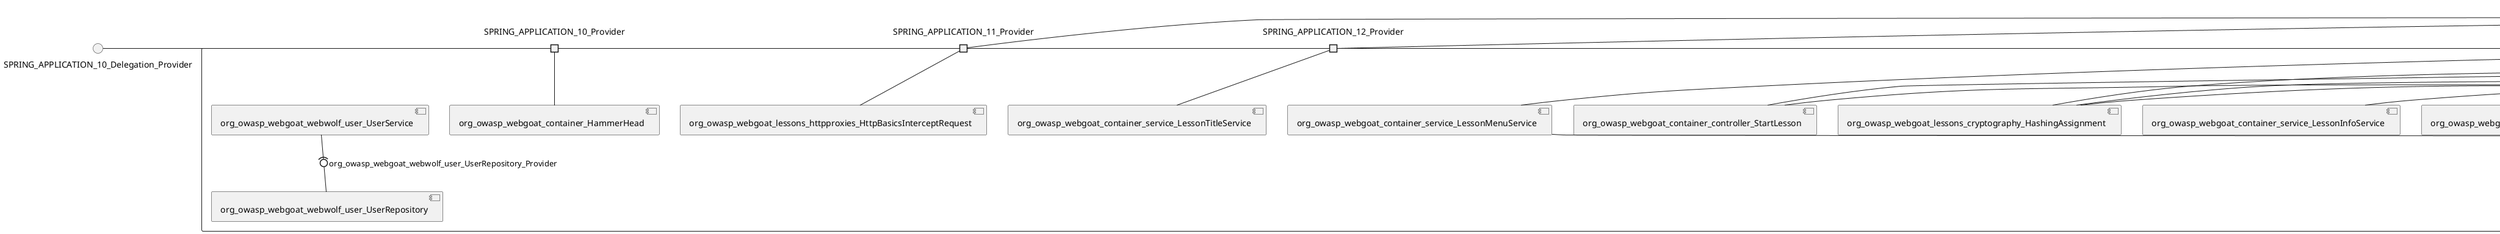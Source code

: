 @startuml
skinparam fixCircleLabelOverlapping true
skinparam componentStyle uml2
() SPRING_APPLICATION_10_Delegation_Provider
() SPRING_APPLICATION_11_Delegation_Provider
() SPRING_APPLICATION_12_Delegation_Provider
() SPRING_APPLICATION_13_Delegation_Provider
() SPRING_APPLICATION_14_Delegation_Provider
() SPRING_APPLICATION_15_Delegation_Provider
() SPRING_APPLICATION_16_Delegation_Provider
() SPRING_APPLICATION_2_Delegation_Provider
() SPRING_APPLICATION_3_Delegation_Provider
() SPRING_APPLICATION_4_Delegation_Provider
() SPRING_APPLICATION_5_Delegation_Provider
() SPRING_APPLICATION_6_Delegation_Provider
() SPRING_APPLICATION_7_Delegation_Provider
() SPRING_APPLICATION_8_Delegation_Provider
() SPRING_APPLICATION_9_Delegation_Provider
() SPRING_APPLICATION_BypassRestrictions_FieldRestrictions_POST_Delegation_Provider
() SPRING_APPLICATION_BypassRestrictions_frontendValidation_POST_Delegation_Provider
() SPRING_APPLICATION_ChromeDevTools_dummy_POST_Delegation_Provider
() SPRING_APPLICATION_ChromeDevTools_network_POST_Delegation_Provider
() SPRING_APPLICATION_CrossSiteScriptingStored_stored_xss_POST_Delegation_Provider
() SPRING_APPLICATION_CrossSiteScriptingStored_stored_xss_follow_up_POST_Delegation_Provider
() SPRING_APPLICATION_CrossSiteScripting_attack1_POST_Delegation_Provider
() SPRING_APPLICATION_CrossSiteScripting_attack3_POST_Delegation_Provider
() SPRING_APPLICATION_CrossSiteScripting_attack4_POST_Delegation_Provider
() SPRING_APPLICATION_CrossSiteScripting_attack5a_GET_Delegation_Provider
() SPRING_APPLICATION_CrossSiteScripting_attack6a_POST_Delegation_Provider
() SPRING_APPLICATION_CrossSiteScripting_dom_follow_up_POST_Delegation_Provider
() SPRING_APPLICATION_CrossSiteScripting_phone_home_xss_POST_Delegation_Provider
() SPRING_APPLICATION_CrossSiteScripting_quiz_GET_POST_Delegation_Provider
() SPRING_APPLICATION_Delegation_Provider
() SPRING_APPLICATION_GET_10_Delegation_Provider
() SPRING_APPLICATION_GET_11_Delegation_Provider
() SPRING_APPLICATION_GET_2_Delegation_Provider
() SPRING_APPLICATION_GET_3_Delegation_Provider
() SPRING_APPLICATION_GET_4_Delegation_Provider
() SPRING_APPLICATION_GET_5_Delegation_Provider
() SPRING_APPLICATION_GET_6_Delegation_Provider
() SPRING_APPLICATION_GET_7_Delegation_Provider
() SPRING_APPLICATION_GET_8_Delegation_Provider
() SPRING_APPLICATION_GET_9_Delegation_Provider
() SPRING_APPLICATION_GET_Delegation_Provider
() SPRING_APPLICATION_HtmlTampering_task_POST_Delegation_Provider
() SPRING_APPLICATION_HttpBasics_attack1_POST_Delegation_Provider
() SPRING_APPLICATION_HttpBasics_attack2_POST_Delegation_Provider
() SPRING_APPLICATION_IDOR_diff_attributes_POST_Delegation_Provider
() SPRING_APPLICATION_IDOR_login_POST_Delegation_Provider
() SPRING_APPLICATION_IDOR_profile_alt_path_POST_Delegation_Provider
() SPRING_APPLICATION_InsecureDeserialization_task_POST_Delegation_Provider
() SPRING_APPLICATION_InsecureLogin_Delegation_Provider
() SPRING_APPLICATION_JWT_decode_POST_Delegation_Provider
() SPRING_APPLICATION_JWT_jku_Delegation_Provider
() SPRING_APPLICATION_JWT_kid_Delegation_Provider
() SPRING_APPLICATION_JWT_quiz_GET_POST_Delegation_Provider
() SPRING_APPLICATION_JWT_refresh_Delegation_Provider
() SPRING_APPLICATION_JWT_secret_POST_Delegation_Provider
() SPRING_APPLICATION_JWT_votings_Delegation_Provider
() SPRING_APPLICATION_LogSpoofing_log_bleeding_POST_Delegation_Provider
() SPRING_APPLICATION_LogSpoofing_log_spoofing_POST_Delegation_Provider
() SPRING_APPLICATION_POST_10_Delegation_Provider
() SPRING_APPLICATION_POST_11_Delegation_Provider
() SPRING_APPLICATION_POST_12_Delegation_Provider
() SPRING_APPLICATION_POST_13_Delegation_Provider
() SPRING_APPLICATION_POST_14_Delegation_Provider
() SPRING_APPLICATION_POST_15_Delegation_Provider
() SPRING_APPLICATION_POST_16_Delegation_Provider
() SPRING_APPLICATION_POST_17_Delegation_Provider
() SPRING_APPLICATION_POST_18_Delegation_Provider
() SPRING_APPLICATION_POST_2_Delegation_Provider
() SPRING_APPLICATION_POST_3_Delegation_Provider
() SPRING_APPLICATION_POST_4_Delegation_Provider
() SPRING_APPLICATION_POST_5_Delegation_Provider
() SPRING_APPLICATION_POST_6_Delegation_Provider
() SPRING_APPLICATION_POST_7_Delegation_Provider
() SPRING_APPLICATION_POST_8_Delegation_Provider
() SPRING_APPLICATION_POST_9_Delegation_Provider
() SPRING_APPLICATION_POST_Delegation_Provider
() SPRING_APPLICATION_PUT_Delegation_Provider
() SPRING_APPLICATION_PasswordReset_ForgotPassword_create_password_reset_link_POST_Delegation_Provider
() SPRING_APPLICATION_PasswordReset_SecurityQuestions_POST_Delegation_Provider
() SPRING_APPLICATION_PasswordReset_reset_Delegation_Provider
() SPRING_APPLICATION_PasswordReset_simple_mail_reset_POST_Delegation_Provider
() SPRING_APPLICATION_PathTraversal_profile_picture_GET_Delegation_Provider
() SPRING_APPLICATION_PathTraversal_profile_picture_fix_GET_Delegation_Provider
() SPRING_APPLICATION_PathTraversal_profile_upload_POST_Delegation_Provider
() SPRING_APPLICATION_PathTraversal_profile_upload_fix_POST_Delegation_Provider
() SPRING_APPLICATION_PathTraversal_profile_upload_remove_user_input_POST_Delegation_Provider
() SPRING_APPLICATION_PathTraversal_random_POST_Delegation_Provider
() SPRING_APPLICATION_PathTraversal_random_picture_GET_Delegation_Provider
() SPRING_APPLICATION_PathTraversal_zip_slip_Delegation_Provider
() SPRING_APPLICATION_SSRF_task1_POST_Delegation_Provider
() SPRING_APPLICATION_SSRF_task2_POST_Delegation_Provider
() SPRING_APPLICATION_SecurePasswords_assignment_POST_Delegation_Provider
() SPRING_APPLICATION_SqlInjectionAdvanced_attack6a_POST_Delegation_Provider
() SPRING_APPLICATION_SqlInjectionAdvanced_attack6b_POST_Delegation_Provider
() SPRING_APPLICATION_SqlInjectionAdvanced_challenge_Login_POST_Delegation_Provider
() SPRING_APPLICATION_SqlInjectionAdvanced_challenge_PUT_Delegation_Provider
() SPRING_APPLICATION_SqlInjectionAdvanced_quiz_GET_POST_Delegation_Provider
() SPRING_APPLICATION_SqlInjectionMitigations_attack10a_POST_Delegation_Provider
() SPRING_APPLICATION_SqlInjectionMitigations_attack10b_POST_Delegation_Provider
() SPRING_APPLICATION_SqlInjectionMitigations_attack12a_POST_Delegation_Provider
() SPRING_APPLICATION_SqlInjectionMitigations_servers_GET_Delegation_Provider
() SPRING_APPLICATION_SqlInjection_assignment5a_POST_Delegation_Provider
() SPRING_APPLICATION_SqlInjection_assignment5b_POST_Delegation_Provider
() SPRING_APPLICATION_SqlInjection_attack10_POST_Delegation_Provider
() SPRING_APPLICATION_SqlInjection_attack2_POST_Delegation_Provider
() SPRING_APPLICATION_SqlInjection_attack3_POST_Delegation_Provider
() SPRING_APPLICATION_SqlInjection_attack4_POST_Delegation_Provider
() SPRING_APPLICATION_SqlInjection_attack5_POST_Delegation_Provider
() SPRING_APPLICATION_SqlInjection_attack8_POST_Delegation_Provider
() SPRING_APPLICATION_SqlInjection_attack9_POST_Delegation_Provider
() SPRING_APPLICATION_SqlOnlyInputValidationOnKeywords_attack_POST_Delegation_Provider
() SPRING_APPLICATION_SqlOnlyInputValidation_attack_POST_Delegation_Provider
() SPRING_APPLICATION_VulnerableComponents_attack1_POST_Delegation_Provider
() SPRING_APPLICATION_WebWolf_GET_Delegation_Provider
() SPRING_APPLICATION_WebWolf_landing_Delegation_Provider
() SPRING_APPLICATION_WebWolf_mail_Delegation_Provider
() SPRING_APPLICATION_challenge_1_POST_Delegation_Provider
() SPRING_APPLICATION_challenge_5_POST_Delegation_Provider
() SPRING_APPLICATION_challenge_7_Delegation_Provider
() SPRING_APPLICATION_challenge_8_Delegation_Provider
() SPRING_APPLICATION_challenge_logo_Delegation_Provider
() SPRING_APPLICATION_cia_quiz_GET_POST_Delegation_Provider
() SPRING_APPLICATION_clientSideFiltering_attack1_POST_Delegation_Provider
() SPRING_APPLICATION_clientSideFiltering_challenge_store_coupons_GET_Delegation_Provider
() SPRING_APPLICATION_clientSideFiltering_getItForFree_POST_Delegation_Provider
() SPRING_APPLICATION_clientSideFiltering_salaries_GET_Delegation_Provider
() SPRING_APPLICATION_crypto_encoding_basic_auth_POST_Delegation_Provider
() SPRING_APPLICATION_crypto_encoding_xor_POST_Delegation_Provider
() SPRING_APPLICATION_crypto_hashing_POST_Delegation_Provider
() SPRING_APPLICATION_crypto_secure_defaults_POST_Delegation_Provider
() SPRING_APPLICATION_crypto_signing_verify_POST_Delegation_Provider
() SPRING_APPLICATION_csrf_feedback_message_POST_Delegation_Provider
() SPRING_APPLICATION_csrf_review_POST_Delegation_Provider
() SPRING_APPLICATION_files_GET_Delegation_Provider
() SPRING_APPLICATION_fileupload_POST_Delegation_Provider
() SPRING_APPLICATION_jwt_Delegation_Provider
() SPRING_APPLICATION_landing_Delegation_Provider
() SPRING_APPLICATION_lesson_template_Delegation_Provider
() SPRING_APPLICATION_login_oauth_mvc_GET_Delegation_Provider
() SPRING_APPLICATION_mail_DELETE_GET_POST_Delegation_Provider
() SPRING_APPLICATION_register_mvc_POST_Delegation_Provider
() SPRING_APPLICATION_registration_GET_Delegation_Provider
() SPRING_APPLICATION_requests_GET_Delegation_Provider
() SPRING_APPLICATION_scoreboard_data_GET_Delegation_Provider
() SPRING_APPLICATION_server_directory_GET_Delegation_Provider
() SPRING_APPLICATION_service_debug_labels_mvc_Delegation_Provider
() SPRING_APPLICATION_service_lessonoverview_mvc_Delegation_Provider
() SPRING_APPLICATION_xxe_comments_GET_Delegation_Provider
rectangle System {
[org_owasp_webgoat_container_HammerHead] [[webgoat-webgoat.repository#_Mxo16PhyEe63e6nCQ1HdIA]]
[org_owasp_webgoat_container_WebWolfRedirect] [[webgoat-webgoat.repository#_Mxo16PhyEe63e6nCQ1HdIA]]
[org_owasp_webgoat_container_controller_StartLesson] [[webgoat-webgoat.repository#_Mxo16PhyEe63e6nCQ1HdIA]]
[org_owasp_webgoat_container_controller_Welcome] [[webgoat-webgoat.repository#_Mxo16PhyEe63e6nCQ1HdIA]]
[org_owasp_webgoat_container_i18n_PluginMessages_Provider] [[webgoat-webgoat.repository#_Mxo16PhyEe63e6nCQ1HdIA]]
[org_owasp_webgoat_container_service_EnvironmentService] [[webgoat-webgoat.repository#_Mxo16PhyEe63e6nCQ1HdIA]]
[org_owasp_webgoat_container_service_HintService] [[webgoat-webgoat.repository#_Mxo16PhyEe63e6nCQ1HdIA]]
[org_owasp_webgoat_container_service_LabelDebugService] [[webgoat-webgoat.repository#_Mxo16PhyEe63e6nCQ1HdIA]]
[org_owasp_webgoat_container_service_LabelService] [[webgoat-webgoat.repository#_Mxo16PhyEe63e6nCQ1HdIA]]
[org_owasp_webgoat_container_service_LessonInfoService] [[webgoat-webgoat.repository#_Mxo16PhyEe63e6nCQ1HdIA]]
[org_owasp_webgoat_container_service_LessonMenuService] [[webgoat-webgoat.repository#_Mxo16PhyEe63e6nCQ1HdIA]]
[org_owasp_webgoat_container_service_LessonProgressService] [[webgoat-webgoat.repository#_Mxo16PhyEe63e6nCQ1HdIA]]
[org_owasp_webgoat_container_service_LessonTitleService] [[webgoat-webgoat.repository#_Mxo16PhyEe63e6nCQ1HdIA]]
[org_owasp_webgoat_container_service_ReportCardService] [[webgoat-webgoat.repository#_Mxo16PhyEe63e6nCQ1HdIA]]
[org_owasp_webgoat_container_service_RestartLessonService] [[webgoat-webgoat.repository#_Mxo16PhyEe63e6nCQ1HdIA]]
[org_owasp_webgoat_container_service_SessionService] [[webgoat-webgoat.repository#_Mxo16PhyEe63e6nCQ1HdIA]]
[org_owasp_webgoat_container_session_UserSessionData_Provider] [[webgoat-webgoat.repository#_Mxo16PhyEe63e6nCQ1HdIA]]
[org_owasp_webgoat_container_session_WebSession_Provider] [[webgoat-webgoat.repository#_Mxo16PhyEe63e6nCQ1HdIA]]
[org_owasp_webgoat_container_users_RegistrationController] [[webgoat-webgoat.repository#_Mxo16PhyEe63e6nCQ1HdIA]]
[org_owasp_webgoat_container_users_Scoreboard] [[webgoat-webgoat.repository#_Mxo16PhyEe63e6nCQ1HdIA]]
[org_owasp_webgoat_container_users_UserRepository] [[webgoat-webgoat.repository#_Mxo16PhyEe63e6nCQ1HdIA]]
[org_owasp_webgoat_container_users_UserService] [[webgoat-webgoat.repository#_Mxo16PhyEe63e6nCQ1HdIA]]
[org_owasp_webgoat_container_users_UserTrackerRepository] [[webgoat-webgoat.repository#_Mxo16PhyEe63e6nCQ1HdIA]]
[org_owasp_webgoat_lessons_authbypass_VerifyAccount] [[webgoat-webgoat.repository#_Mxo16PhyEe63e6nCQ1HdIA]]
[org_owasp_webgoat_lessons_bypassrestrictions_BypassRestrictionsFieldRestrictions] [[webgoat-webgoat.repository#_Mxo16PhyEe63e6nCQ1HdIA]]
[org_owasp_webgoat_lessons_bypassrestrictions_BypassRestrictionsFrontendValidation] [[webgoat-webgoat.repository#_Mxo16PhyEe63e6nCQ1HdIA]]
[org_owasp_webgoat_lessons_challenges_FlagController] [[webgoat-webgoat.repository#_Mxo16PhyEe63e6nCQ1HdIA]]
[org_owasp_webgoat_lessons_challenges_challenge1_Assignment1] [[webgoat-webgoat.repository#_Mxo16PhyEe63e6nCQ1HdIA]]
[org_owasp_webgoat_lessons_challenges_challenge1_ImageServlet] [[webgoat-webgoat.repository#_Mxo16PhyEe63e6nCQ1HdIA]]
[org_owasp_webgoat_lessons_challenges_challenge5_Assignment5] [[webgoat-webgoat.repository#_Mxo16PhyEe63e6nCQ1HdIA]]
[org_owasp_webgoat_lessons_challenges_challenge7_Assignment7] [[webgoat-webgoat.repository#_Mxo16PhyEe63e6nCQ1HdIA]]
[org_owasp_webgoat_lessons_challenges_challenge8_Assignment8] [[webgoat-webgoat.repository#_Mxo16PhyEe63e6nCQ1HdIA]]
[org_owasp_webgoat_lessons_chromedevtools_NetworkDummy] [[webgoat-webgoat.repository#_Mxo16PhyEe63e6nCQ1HdIA]]
[org_owasp_webgoat_lessons_chromedevtools_NetworkLesson] [[webgoat-webgoat.repository#_Mxo16PhyEe63e6nCQ1HdIA]]
[org_owasp_webgoat_lessons_cia_CIAQuiz] [[webgoat-webgoat.repository#_Mxo16PhyEe63e6nCQ1HdIA]]
[org_owasp_webgoat_lessons_clientsidefiltering_ClientSideFilteringAssignment] [[webgoat-webgoat.repository#_Mxo16PhyEe63e6nCQ1HdIA]]
[org_owasp_webgoat_lessons_clientsidefiltering_ClientSideFilteringFreeAssignment] [[webgoat-webgoat.repository#_Mxo16PhyEe63e6nCQ1HdIA]]
[org_owasp_webgoat_lessons_clientsidefiltering_Salaries] [[webgoat-webgoat.repository#_Mxo16PhyEe63e6nCQ1HdIA]]
[org_owasp_webgoat_lessons_clientsidefiltering_ShopEndpoint] [[webgoat-webgoat.repository#_Mxo16PhyEe63e6nCQ1HdIA]]
[org_owasp_webgoat_lessons_cryptography_EncodingAssignment] [[webgoat-webgoat.repository#_Mxo16PhyEe63e6nCQ1HdIA]]
[org_owasp_webgoat_lessons_cryptography_HashingAssignment] [[webgoat-webgoat.repository#_Mxo16PhyEe63e6nCQ1HdIA]]
[org_owasp_webgoat_lessons_cryptography_SecureDefaultsAssignment] [[webgoat-webgoat.repository#_Mxo16PhyEe63e6nCQ1HdIA]]
[org_owasp_webgoat_lessons_cryptography_SigningAssignment] [[webgoat-webgoat.repository#_Mxo16PhyEe63e6nCQ1HdIA]]
[org_owasp_webgoat_lessons_cryptography_XOREncodingAssignment] [[webgoat-webgoat.repository#_Mxo16PhyEe63e6nCQ1HdIA]]
[org_owasp_webgoat_lessons_csrf_CSRFConfirmFlag1] [[webgoat-webgoat.repository#_Mxo16PhyEe63e6nCQ1HdIA]]
[org_owasp_webgoat_lessons_csrf_CSRFFeedback] [[webgoat-webgoat.repository#_Mxo16PhyEe63e6nCQ1HdIA]]
[org_owasp_webgoat_lessons_csrf_CSRFGetFlag] [[webgoat-webgoat.repository#_Mxo16PhyEe63e6nCQ1HdIA]]
[org_owasp_webgoat_lessons_csrf_CSRFLogin] [[webgoat-webgoat.repository#_Mxo16PhyEe63e6nCQ1HdIA]]
[org_owasp_webgoat_lessons_csrf_ForgedReviews] [[webgoat-webgoat.repository#_Mxo16PhyEe63e6nCQ1HdIA]]
[org_owasp_webgoat_lessons_csrf_ObjectMapper_Provider] [[webgoat-webgoat.repository#_Mxo16PhyEe63e6nCQ1HdIA]]
[org_owasp_webgoat_lessons_deserialization_InsecureDeserializationTask] [[webgoat-webgoat.repository#_Mxo16PhyEe63e6nCQ1HdIA]]
[org_owasp_webgoat_lessons_hijacksession_HijackSessionAssignment] [[webgoat-webgoat.repository#_Mxo16PhyEe63e6nCQ1HdIA]]
[org_owasp_webgoat_lessons_hijacksession_cas_HijackSessionAuthenticationProvider] [[webgoat-webgoat.repository#_Mxo16PhyEe63e6nCQ1HdIA]]
[org_owasp_webgoat_lessons_htmltampering_HtmlTamperingTask] [[webgoat-webgoat.repository#_Mxo16PhyEe63e6nCQ1HdIA]]
[org_owasp_webgoat_lessons_httpbasics_HttpBasicsLesson] [[webgoat-webgoat.repository#_Mxo16PhyEe63e6nCQ1HdIA]]
[org_owasp_webgoat_lessons_httpbasics_HttpBasicsQuiz] [[webgoat-webgoat.repository#_Mxo16PhyEe63e6nCQ1HdIA]]
[org_owasp_webgoat_lessons_httpproxies_HttpBasicsInterceptRequest] [[webgoat-webgoat.repository#_Mxo16PhyEe63e6nCQ1HdIA]]
[org_owasp_webgoat_lessons_idor_IDORDiffAttributes] [[webgoat-webgoat.repository#_Mxo16PhyEe63e6nCQ1HdIA]]
[org_owasp_webgoat_lessons_idor_IDOREditOtherProfile] [[webgoat-webgoat.repository#_Mxo16PhyEe63e6nCQ1HdIA]]
[org_owasp_webgoat_lessons_idor_IDORLogin] [[webgoat-webgoat.repository#_Mxo16PhyEe63e6nCQ1HdIA]]
[org_owasp_webgoat_lessons_idor_IDORViewOtherProfile] [[webgoat-webgoat.repository#_Mxo16PhyEe63e6nCQ1HdIA]]
[org_owasp_webgoat_lessons_idor_IDORViewOwnProfile] [[webgoat-webgoat.repository#_Mxo16PhyEe63e6nCQ1HdIA]]
[org_owasp_webgoat_lessons_idor_IDORViewOwnProfileAltUrl] [[webgoat-webgoat.repository#_Mxo16PhyEe63e6nCQ1HdIA]]
[org_owasp_webgoat_lessons_insecurelogin_InsecureLoginTask] [[webgoat-webgoat.repository#_Mxo16PhyEe63e6nCQ1HdIA]]
[org_owasp_webgoat_lessons_jwt_JWTDecodeEndpoint] [[webgoat-webgoat.repository#_Mxo16PhyEe63e6nCQ1HdIA]]
[org_owasp_webgoat_lessons_jwt_JWTQuiz] [[webgoat-webgoat.repository#_Mxo16PhyEe63e6nCQ1HdIA]]
[org_owasp_webgoat_lessons_jwt_JWTRefreshEndpoint] [[webgoat-webgoat.repository#_Mxo16PhyEe63e6nCQ1HdIA]]
[org_owasp_webgoat_lessons_jwt_JWTSecretKeyEndpoint] [[webgoat-webgoat.repository#_Mxo16PhyEe63e6nCQ1HdIA]]
[org_owasp_webgoat_lessons_jwt_JWTVotesEndpoint] [[webgoat-webgoat.repository#_Mxo16PhyEe63e6nCQ1HdIA]]
[org_owasp_webgoat_lessons_jwt_claimmisuse_JWTHeaderJKUEndpoint] [[webgoat-webgoat.repository#_Mxo16PhyEe63e6nCQ1HdIA]]
[org_owasp_webgoat_lessons_jwt_claimmisuse_JWTHeaderKIDEndpoint] [[webgoat-webgoat.repository#_Mxo16PhyEe63e6nCQ1HdIA]]
[org_owasp_webgoat_lessons_lessontemplate_SampleAttack] [[webgoat-webgoat.repository#_Mxo16PhyEe63e6nCQ1HdIA]]
[org_owasp_webgoat_lessons_logging_LogBleedingTask] [[webgoat-webgoat.repository#_Mxo16PhyEe63e6nCQ1HdIA]]
[org_owasp_webgoat_lessons_logging_LogSpoofingTask] [[webgoat-webgoat.repository#_Mxo16PhyEe63e6nCQ1HdIA]]
[org_owasp_webgoat_lessons_missingac_MissingFunctionACHiddenMenus] [[webgoat-webgoat.repository#_Mxo16PhyEe63e6nCQ1HdIA]]
[org_owasp_webgoat_lessons_missingac_MissingFunctionACUsers] [[webgoat-webgoat.repository#_Mxo16PhyEe63e6nCQ1HdIA]]
[org_owasp_webgoat_lessons_missingac_MissingFunctionACYourHash] [[webgoat-webgoat.repository#_Mxo16PhyEe63e6nCQ1HdIA]]
[org_owasp_webgoat_lessons_missingac_MissingFunctionACYourHashAdmin] [[webgoat-webgoat.repository#_Mxo16PhyEe63e6nCQ1HdIA]]
[org_owasp_webgoat_lessons_passwordreset_QuestionsAssignment] [[webgoat-webgoat.repository#_Mxo16PhyEe63e6nCQ1HdIA]]
[org_owasp_webgoat_lessons_passwordreset_ResetLinkAssignment] [[webgoat-webgoat.repository#_Mxo16PhyEe63e6nCQ1HdIA]]
[org_owasp_webgoat_lessons_passwordreset_ResetLinkAssignmentForgotPassword] [[webgoat-webgoat.repository#_Mxo16PhyEe63e6nCQ1HdIA]]
[org_owasp_webgoat_lessons_passwordreset_SecurityQuestionAssignment] [[webgoat-webgoat.repository#_Mxo16PhyEe63e6nCQ1HdIA]]
[org_owasp_webgoat_lessons_passwordreset_SimpleMailAssignment] [[webgoat-webgoat.repository#_Mxo16PhyEe63e6nCQ1HdIA]]
[org_owasp_webgoat_lessons_passwordreset_TriedQuestions] [[webgoat-webgoat.repository#_Mxo16PhyEe63e6nCQ1HdIA]]
[org_owasp_webgoat_lessons_pathtraversal_ProfileUpload] [[webgoat-webgoat.repository#_Mxo16PhyEe63e6nCQ1HdIA]]
[org_owasp_webgoat_lessons_pathtraversal_ProfileUploadFix] [[webgoat-webgoat.repository#_Mxo16PhyEe63e6nCQ1HdIA]]
[org_owasp_webgoat_lessons_pathtraversal_ProfileUploadRemoveUserInput] [[webgoat-webgoat.repository#_Mxo16PhyEe63e6nCQ1HdIA]]
[org_owasp_webgoat_lessons_pathtraversal_ProfileUploadRetrieval] [[webgoat-webgoat.repository#_Mxo16PhyEe63e6nCQ1HdIA]]
[org_owasp_webgoat_lessons_pathtraversal_ProfileZipSlip] [[webgoat-webgoat.repository#_Mxo16PhyEe63e6nCQ1HdIA]]
[org_owasp_webgoat_lessons_securepasswords_SecurePasswordsAssignment] [[webgoat-webgoat.repository#_Mxo16PhyEe63e6nCQ1HdIA]]
[org_owasp_webgoat_lessons_spoofcookie_SpoofCookieAssignment] [[webgoat-webgoat.repository#_Mxo16PhyEe63e6nCQ1HdIA]]
[org_owasp_webgoat_lessons_sqlinjection_advanced_SqlInjectionChallenge] [[webgoat-webgoat.repository#_Mxo16PhyEe63e6nCQ1HdIA]]
[org_owasp_webgoat_lessons_sqlinjection_advanced_SqlInjectionChallengeLogin] [[webgoat-webgoat.repository#_Mxo16PhyEe63e6nCQ1HdIA]]
[org_owasp_webgoat_lessons_sqlinjection_advanced_SqlInjectionLesson6a] [[webgoat-webgoat.repository#_Mxo16PhyEe63e6nCQ1HdIA]]
[org_owasp_webgoat_lessons_sqlinjection_advanced_SqlInjectionLesson6b] [[webgoat-webgoat.repository#_Mxo16PhyEe63e6nCQ1HdIA]]
[org_owasp_webgoat_lessons_sqlinjection_advanced_SqlInjectionQuiz] [[webgoat-webgoat.repository#_Mxo16PhyEe63e6nCQ1HdIA]]
[org_owasp_webgoat_lessons_sqlinjection_introduction_SqlInjectionLesson10] [[webgoat-webgoat.repository#_Mxo16PhyEe63e6nCQ1HdIA]]
[org_owasp_webgoat_lessons_sqlinjection_introduction_SqlInjectionLesson2] [[webgoat-webgoat.repository#_Mxo16PhyEe63e6nCQ1HdIA]]
[org_owasp_webgoat_lessons_sqlinjection_introduction_SqlInjectionLesson3] [[webgoat-webgoat.repository#_Mxo16PhyEe63e6nCQ1HdIA]]
[org_owasp_webgoat_lessons_sqlinjection_introduction_SqlInjectionLesson4] [[webgoat-webgoat.repository#_Mxo16PhyEe63e6nCQ1HdIA]]
[org_owasp_webgoat_lessons_sqlinjection_introduction_SqlInjectionLesson5] [[webgoat-webgoat.repository#_Mxo16PhyEe63e6nCQ1HdIA]]
[org_owasp_webgoat_lessons_sqlinjection_introduction_SqlInjectionLesson5a] [[webgoat-webgoat.repository#_Mxo16PhyEe63e6nCQ1HdIA]]
[org_owasp_webgoat_lessons_sqlinjection_introduction_SqlInjectionLesson5b] [[webgoat-webgoat.repository#_Mxo16PhyEe63e6nCQ1HdIA]]
[org_owasp_webgoat_lessons_sqlinjection_introduction_SqlInjectionLesson8] [[webgoat-webgoat.repository#_Mxo16PhyEe63e6nCQ1HdIA]]
[org_owasp_webgoat_lessons_sqlinjection_introduction_SqlInjectionLesson9] [[webgoat-webgoat.repository#_Mxo16PhyEe63e6nCQ1HdIA]]
[org_owasp_webgoat_lessons_sqlinjection_mitigation_Servers] [[webgoat-webgoat.repository#_Mxo16PhyEe63e6nCQ1HdIA]]
[org_owasp_webgoat_lessons_sqlinjection_mitigation_SqlInjectionLesson10a] [[webgoat-webgoat.repository#_Mxo16PhyEe63e6nCQ1HdIA]]
[org_owasp_webgoat_lessons_sqlinjection_mitigation_SqlInjectionLesson10b] [[webgoat-webgoat.repository#_Mxo16PhyEe63e6nCQ1HdIA]]
[org_owasp_webgoat_lessons_sqlinjection_mitigation_SqlInjectionLesson13] [[webgoat-webgoat.repository#_Mxo16PhyEe63e6nCQ1HdIA]]
[org_owasp_webgoat_lessons_sqlinjection_mitigation_SqlOnlyInputValidation] [[webgoat-webgoat.repository#_Mxo16PhyEe63e6nCQ1HdIA]]
[org_owasp_webgoat_lessons_sqlinjection_mitigation_SqlOnlyInputValidationOnKeywords] [[webgoat-webgoat.repository#_Mxo16PhyEe63e6nCQ1HdIA]]
[org_owasp_webgoat_lessons_ssrf_SSRFTask1] [[webgoat-webgoat.repository#_Mxo16PhyEe63e6nCQ1HdIA]]
[org_owasp_webgoat_lessons_ssrf_SSRFTask2] [[webgoat-webgoat.repository#_Mxo16PhyEe63e6nCQ1HdIA]]
[org_owasp_webgoat_lessons_vulnerablecomponents_VulnerableComponentsLesson] [[webgoat-webgoat.repository#_Mxo16PhyEe63e6nCQ1HdIA]]
[org_owasp_webgoat_lessons_webwolfintroduction_LandingAssignment] [[webgoat-webgoat.repository#_Mxo16PhyEe63e6nCQ1HdIA]]
[org_owasp_webgoat_lessons_webwolfintroduction_MailAssignment] [[webgoat-webgoat.repository#_Mxo16PhyEe63e6nCQ1HdIA]]
[org_owasp_webgoat_lessons_xss_CrossSiteScriptingLesson1] [[webgoat-webgoat.repository#_Mxo16PhyEe63e6nCQ1HdIA]]
[org_owasp_webgoat_lessons_xss_CrossSiteScriptingLesson3] [[webgoat-webgoat.repository#_Mxo16PhyEe63e6nCQ1HdIA]]
[org_owasp_webgoat_lessons_xss_CrossSiteScriptingLesson4] [[webgoat-webgoat.repository#_Mxo16PhyEe63e6nCQ1HdIA]]
[org_owasp_webgoat_lessons_xss_CrossSiteScriptingLesson5a] [[webgoat-webgoat.repository#_Mxo16PhyEe63e6nCQ1HdIA]]
[org_owasp_webgoat_lessons_xss_CrossSiteScriptingLesson6a] [[webgoat-webgoat.repository#_Mxo16PhyEe63e6nCQ1HdIA]]
[org_owasp_webgoat_lessons_xss_CrossSiteScriptingQuiz] [[webgoat-webgoat.repository#_Mxo16PhyEe63e6nCQ1HdIA]]
[org_owasp_webgoat_lessons_xss_DOMCrossSiteScripting] [[webgoat-webgoat.repository#_Mxo16PhyEe63e6nCQ1HdIA]]
[org_owasp_webgoat_lessons_xss_DOMCrossSiteScriptingVerifier] [[webgoat-webgoat.repository#_Mxo16PhyEe63e6nCQ1HdIA]]
[org_owasp_webgoat_lessons_xss_stored_StoredCrossSiteScriptingVerifier] [[webgoat-webgoat.repository#_Mxo16PhyEe63e6nCQ1HdIA]]
[org_owasp_webgoat_lessons_xss_stored_StoredXssComments] [[webgoat-webgoat.repository#_Mxo16PhyEe63e6nCQ1HdIA]]
[org_owasp_webgoat_lessons_xxe_BlindSendFileAssignment] [[webgoat-webgoat.repository#_Mxo16PhyEe63e6nCQ1HdIA]]
[org_owasp_webgoat_lessons_xxe_CommentsCache] [[webgoat-webgoat.repository#_Mxo16PhyEe63e6nCQ1HdIA]]
[org_owasp_webgoat_lessons_xxe_CommentsEndpoint] [[webgoat-webgoat.repository#_Mxo16PhyEe63e6nCQ1HdIA]]
[org_owasp_webgoat_lessons_xxe_ContentTypeAssignment] [[webgoat-webgoat.repository#_Mxo16PhyEe63e6nCQ1HdIA]]
[org_owasp_webgoat_lessons_xxe_SimpleXXE] [[webgoat-webgoat.repository#_Mxo16PhyEe63e6nCQ1HdIA]]
[org_owasp_webgoat_webwolf_FileServer] [[webgoat-webgoat.repository#_Mxo16PhyEe63e6nCQ1HdIA]]
[org_owasp_webgoat_webwolf_jwt_JWTController] [[webgoat-webgoat.repository#_Mxo16PhyEe63e6nCQ1HdIA]]
[org_owasp_webgoat_webwolf_mailbox_MailboxController] [[webgoat-webgoat.repository#_Mxo16PhyEe63e6nCQ1HdIA]]
[org_owasp_webgoat_webwolf_mailbox_MailboxRepository] [[webgoat-webgoat.repository#_Mxo16PhyEe63e6nCQ1HdIA]]
[org_owasp_webgoat_webwolf_requests_LandingPage] [[webgoat-webgoat.repository#_Mxo16PhyEe63e6nCQ1HdIA]]
[org_owasp_webgoat_webwolf_requests_Requests] [[webgoat-webgoat.repository#_Mxo16PhyEe63e6nCQ1HdIA]]
[org_owasp_webgoat_webwolf_user_UserRepository] [[webgoat-webgoat.repository#_Mxo16PhyEe63e6nCQ1HdIA]]
[org_owasp_webgoat_webwolf_user_UserService] [[webgoat-webgoat.repository#_Mxo16PhyEe63e6nCQ1HdIA]]
port SPRING_APPLICATION_10_Provider
SPRING_APPLICATION_10_Delegation_Provider - SPRING_APPLICATION_10_Provider
SPRING_APPLICATION_10_Provider - [org_owasp_webgoat_container_HammerHead]
port SPRING_APPLICATION_11_Provider
SPRING_APPLICATION_11_Delegation_Provider - SPRING_APPLICATION_11_Provider
SPRING_APPLICATION_11_Provider - [org_owasp_webgoat_lessons_httpproxies_HttpBasicsInterceptRequest]
port SPRING_APPLICATION_12_Provider
SPRING_APPLICATION_12_Delegation_Provider - SPRING_APPLICATION_12_Provider
SPRING_APPLICATION_12_Provider - [org_owasp_webgoat_container_service_LessonTitleService]
port SPRING_APPLICATION_13_Provider
SPRING_APPLICATION_13_Delegation_Provider - SPRING_APPLICATION_13_Provider
SPRING_APPLICATION_13_Provider - [org_owasp_webgoat_container_service_LessonMenuService]
port SPRING_APPLICATION_14_Provider
SPRING_APPLICATION_14_Delegation_Provider - SPRING_APPLICATION_14_Provider
SPRING_APPLICATION_14_Provider - [org_owasp_webgoat_lessons_cryptography_HashingAssignment]
port SPRING_APPLICATION_15_Provider
SPRING_APPLICATION_15_Delegation_Provider - SPRING_APPLICATION_15_Provider
SPRING_APPLICATION_15_Provider - [org_owasp_webgoat_container_controller_StartLesson]
port SPRING_APPLICATION_16_Provider
SPRING_APPLICATION_16_Delegation_Provider - SPRING_APPLICATION_16_Provider
SPRING_APPLICATION_16_Provider - [org_owasp_webgoat_lessons_jwt_JWTSecretKeyEndpoint]
port SPRING_APPLICATION_2_Provider
SPRING_APPLICATION_2_Delegation_Provider - SPRING_APPLICATION_2_Provider
SPRING_APPLICATION_2_Provider - [org_owasp_webgoat_webwolf_FileServer]
port SPRING_APPLICATION_3_Provider
SPRING_APPLICATION_3_Delegation_Provider - SPRING_APPLICATION_3_Provider
SPRING_APPLICATION_3_Provider - [org_owasp_webgoat_lessons_xxe_SimpleXXE]
port SPRING_APPLICATION_4_Provider
SPRING_APPLICATION_4_Delegation_Provider - SPRING_APPLICATION_4_Provider
SPRING_APPLICATION_4_Provider - [org_owasp_webgoat_lessons_cryptography_HashingAssignment]
port SPRING_APPLICATION_5_Provider
SPRING_APPLICATION_5_Delegation_Provider - SPRING_APPLICATION_5_Provider
SPRING_APPLICATION_5_Provider - [org_owasp_webgoat_container_controller_StartLesson]
port SPRING_APPLICATION_6_Provider
SPRING_APPLICATION_6_Delegation_Provider - SPRING_APPLICATION_6_Provider
SPRING_APPLICATION_6_Provider - [org_owasp_webgoat_container_service_LessonInfoService]
port SPRING_APPLICATION_7_Provider
SPRING_APPLICATION_7_Delegation_Provider - SPRING_APPLICATION_7_Provider
SPRING_APPLICATION_7_Provider - [org_owasp_webgoat_container_service_LabelDebugService]
port SPRING_APPLICATION_8_Provider
SPRING_APPLICATION_8_Delegation_Provider - SPRING_APPLICATION_8_Provider
SPRING_APPLICATION_8_Provider - [org_owasp_webgoat_lessons_cryptography_SigningAssignment]
port SPRING_APPLICATION_9_Provider
SPRING_APPLICATION_9_Delegation_Provider - SPRING_APPLICATION_9_Provider
SPRING_APPLICATION_9_Provider - [org_owasp_webgoat_container_service_RestartLessonService]
port SPRING_APPLICATION_BypassRestrictions_FieldRestrictions_POST_Provider
SPRING_APPLICATION_BypassRestrictions_FieldRestrictions_POST_Delegation_Provider - SPRING_APPLICATION_BypassRestrictions_FieldRestrictions_POST_Provider
SPRING_APPLICATION_BypassRestrictions_FieldRestrictions_POST_Provider - [org_owasp_webgoat_lessons_bypassrestrictions_BypassRestrictionsFieldRestrictions]
port SPRING_APPLICATION_BypassRestrictions_frontendValidation_POST_Provider
SPRING_APPLICATION_BypassRestrictions_frontendValidation_POST_Delegation_Provider - SPRING_APPLICATION_BypassRestrictions_frontendValidation_POST_Provider
SPRING_APPLICATION_BypassRestrictions_frontendValidation_POST_Provider - [org_owasp_webgoat_lessons_bypassrestrictions_BypassRestrictionsFrontendValidation]
port SPRING_APPLICATION_ChromeDevTools_dummy_POST_Provider
SPRING_APPLICATION_ChromeDevTools_dummy_POST_Delegation_Provider - SPRING_APPLICATION_ChromeDevTools_dummy_POST_Provider
SPRING_APPLICATION_ChromeDevTools_dummy_POST_Provider - [org_owasp_webgoat_lessons_chromedevtools_NetworkDummy]
port SPRING_APPLICATION_ChromeDevTools_network_POST_Provider
SPRING_APPLICATION_ChromeDevTools_network_POST_Delegation_Provider - SPRING_APPLICATION_ChromeDevTools_network_POST_Provider
SPRING_APPLICATION_ChromeDevTools_network_POST_Provider - [org_owasp_webgoat_lessons_chromedevtools_NetworkLesson]
port SPRING_APPLICATION_CrossSiteScriptingStored_stored_xss_POST_Provider
SPRING_APPLICATION_CrossSiteScriptingStored_stored_xss_POST_Delegation_Provider - SPRING_APPLICATION_CrossSiteScriptingStored_stored_xss_POST_Provider
SPRING_APPLICATION_CrossSiteScriptingStored_stored_xss_POST_Provider - [org_owasp_webgoat_lessons_xss_stored_StoredXssComments]
port SPRING_APPLICATION_CrossSiteScriptingStored_stored_xss_follow_up_POST_Provider
SPRING_APPLICATION_CrossSiteScriptingStored_stored_xss_follow_up_POST_Delegation_Provider - SPRING_APPLICATION_CrossSiteScriptingStored_stored_xss_follow_up_POST_Provider
SPRING_APPLICATION_CrossSiteScriptingStored_stored_xss_follow_up_POST_Provider - [org_owasp_webgoat_lessons_xss_stored_StoredCrossSiteScriptingVerifier]
port SPRING_APPLICATION_CrossSiteScripting_attack1_POST_Provider
SPRING_APPLICATION_CrossSiteScripting_attack1_POST_Delegation_Provider - SPRING_APPLICATION_CrossSiteScripting_attack1_POST_Provider
SPRING_APPLICATION_CrossSiteScripting_attack1_POST_Provider - [org_owasp_webgoat_lessons_xss_CrossSiteScriptingLesson1]
port SPRING_APPLICATION_CrossSiteScripting_attack3_POST_Provider
SPRING_APPLICATION_CrossSiteScripting_attack3_POST_Delegation_Provider - SPRING_APPLICATION_CrossSiteScripting_attack3_POST_Provider
SPRING_APPLICATION_CrossSiteScripting_attack3_POST_Provider - [org_owasp_webgoat_lessons_xss_CrossSiteScriptingLesson3]
port SPRING_APPLICATION_CrossSiteScripting_attack4_POST_Provider
SPRING_APPLICATION_CrossSiteScripting_attack4_POST_Delegation_Provider - SPRING_APPLICATION_CrossSiteScripting_attack4_POST_Provider
SPRING_APPLICATION_CrossSiteScripting_attack4_POST_Provider - [org_owasp_webgoat_lessons_xss_CrossSiteScriptingLesson4]
port SPRING_APPLICATION_CrossSiteScripting_attack5a_GET_Provider
SPRING_APPLICATION_CrossSiteScripting_attack5a_GET_Delegation_Provider - SPRING_APPLICATION_CrossSiteScripting_attack5a_GET_Provider
SPRING_APPLICATION_CrossSiteScripting_attack5a_GET_Provider - [org_owasp_webgoat_lessons_xss_CrossSiteScriptingLesson5a]
port SPRING_APPLICATION_CrossSiteScripting_attack6a_POST_Provider
SPRING_APPLICATION_CrossSiteScripting_attack6a_POST_Delegation_Provider - SPRING_APPLICATION_CrossSiteScripting_attack6a_POST_Provider
SPRING_APPLICATION_CrossSiteScripting_attack6a_POST_Provider - [org_owasp_webgoat_lessons_xss_CrossSiteScriptingLesson6a]
port SPRING_APPLICATION_CrossSiteScripting_dom_follow_up_POST_Provider
SPRING_APPLICATION_CrossSiteScripting_dom_follow_up_POST_Delegation_Provider - SPRING_APPLICATION_CrossSiteScripting_dom_follow_up_POST_Provider
SPRING_APPLICATION_CrossSiteScripting_dom_follow_up_POST_Provider - [org_owasp_webgoat_lessons_xss_DOMCrossSiteScriptingVerifier]
port SPRING_APPLICATION_CrossSiteScripting_phone_home_xss_POST_Provider
SPRING_APPLICATION_CrossSiteScripting_phone_home_xss_POST_Delegation_Provider - SPRING_APPLICATION_CrossSiteScripting_phone_home_xss_POST_Provider
SPRING_APPLICATION_CrossSiteScripting_phone_home_xss_POST_Provider - [org_owasp_webgoat_lessons_xss_DOMCrossSiteScripting]
port SPRING_APPLICATION_CrossSiteScripting_quiz_GET_POST_Provider
SPRING_APPLICATION_CrossSiteScripting_quiz_GET_POST_Delegation_Provider - SPRING_APPLICATION_CrossSiteScripting_quiz_GET_POST_Provider
SPRING_APPLICATION_CrossSiteScripting_quiz_GET_POST_Provider - [org_owasp_webgoat_lessons_xss_CrossSiteScriptingQuiz]
port SPRING_APPLICATION_Provider
SPRING_APPLICATION_Delegation_Provider - SPRING_APPLICATION_Provider
SPRING_APPLICATION_Provider - [org_owasp_webgoat_container_service_SessionService]
port SPRING_APPLICATION_GET_10_Provider
SPRING_APPLICATION_GET_10_Delegation_Provider - SPRING_APPLICATION_GET_10_Provider
SPRING_APPLICATION_GET_10_Provider - [org_owasp_webgoat_container_service_LabelService]
port SPRING_APPLICATION_GET_11_Provider
SPRING_APPLICATION_GET_11_Delegation_Provider - SPRING_APPLICATION_GET_11_Provider
SPRING_APPLICATION_GET_11_Provider - [org_owasp_webgoat_lessons_spoofcookie_SpoofCookieAssignment]
port SPRING_APPLICATION_GET_2_Provider
SPRING_APPLICATION_GET_2_Delegation_Provider - SPRING_APPLICATION_GET_2_Provider
SPRING_APPLICATION_GET_2_Provider - [org_owasp_webgoat_container_service_HintService]
port SPRING_APPLICATION_GET_3_Provider
SPRING_APPLICATION_GET_3_Delegation_Provider - SPRING_APPLICATION_GET_3_Provider
SPRING_APPLICATION_GET_3_Provider - [org_owasp_webgoat_lessons_idor_IDORViewOwnProfile]
port SPRING_APPLICATION_GET_4_Provider
SPRING_APPLICATION_GET_4_Delegation_Provider - SPRING_APPLICATION_GET_4_Provider
SPRING_APPLICATION_GET_4_Provider - [org_owasp_webgoat_lessons_idor_IDORViewOtherProfile]
port SPRING_APPLICATION_GET_5_Provider
SPRING_APPLICATION_GET_5_Delegation_Provider - SPRING_APPLICATION_GET_5_Provider
SPRING_APPLICATION_GET_5_Provider - [org_owasp_webgoat_lessons_cryptography_EncodingAssignment]
port SPRING_APPLICATION_GET_6_Provider
SPRING_APPLICATION_GET_6_Delegation_Provider - SPRING_APPLICATION_GET_6_Provider
SPRING_APPLICATION_GET_6_Provider - [org_owasp_webgoat_container_controller_Welcome]
port SPRING_APPLICATION_GET_7_Provider
SPRING_APPLICATION_GET_7_Delegation_Provider - SPRING_APPLICATION_GET_7_Provider
SPRING_APPLICATION_GET_7_Provider - [org_owasp_webgoat_lessons_csrf_ForgedReviews]
port SPRING_APPLICATION_GET_8_Provider
SPRING_APPLICATION_GET_8_Delegation_Provider - SPRING_APPLICATION_GET_8_Provider
SPRING_APPLICATION_GET_8_Provider - [org_owasp_webgoat_lessons_xss_stored_StoredXssComments]
port SPRING_APPLICATION_GET_9_Provider
SPRING_APPLICATION_GET_9_Delegation_Provider - SPRING_APPLICATION_GET_9_Provider
SPRING_APPLICATION_GET_9_Provider - [org_owasp_webgoat_lessons_missingac_MissingFunctionACUsers]
port SPRING_APPLICATION_GET_Provider
SPRING_APPLICATION_GET_Delegation_Provider - SPRING_APPLICATION_GET_Provider
SPRING_APPLICATION_GET_Provider - [org_owasp_webgoat_container_service_ReportCardService]
port SPRING_APPLICATION_HtmlTampering_task_POST_Provider
SPRING_APPLICATION_HtmlTampering_task_POST_Delegation_Provider - SPRING_APPLICATION_HtmlTampering_task_POST_Provider
SPRING_APPLICATION_HtmlTampering_task_POST_Provider - [org_owasp_webgoat_lessons_htmltampering_HtmlTamperingTask]
port SPRING_APPLICATION_HttpBasics_attack1_POST_Provider
SPRING_APPLICATION_HttpBasics_attack1_POST_Delegation_Provider - SPRING_APPLICATION_HttpBasics_attack1_POST_Provider
SPRING_APPLICATION_HttpBasics_attack1_POST_Provider - [org_owasp_webgoat_lessons_httpbasics_HttpBasicsLesson]
port SPRING_APPLICATION_HttpBasics_attack2_POST_Provider
SPRING_APPLICATION_HttpBasics_attack2_POST_Delegation_Provider - SPRING_APPLICATION_HttpBasics_attack2_POST_Provider
SPRING_APPLICATION_HttpBasics_attack2_POST_Provider - [org_owasp_webgoat_lessons_httpbasics_HttpBasicsQuiz]
port SPRING_APPLICATION_IDOR_diff_attributes_POST_Provider
SPRING_APPLICATION_IDOR_diff_attributes_POST_Delegation_Provider - SPRING_APPLICATION_IDOR_diff_attributes_POST_Provider
SPRING_APPLICATION_IDOR_diff_attributes_POST_Provider - [org_owasp_webgoat_lessons_idor_IDORDiffAttributes]
port SPRING_APPLICATION_IDOR_login_POST_Provider
SPRING_APPLICATION_IDOR_login_POST_Delegation_Provider - SPRING_APPLICATION_IDOR_login_POST_Provider
SPRING_APPLICATION_IDOR_login_POST_Provider - [org_owasp_webgoat_lessons_idor_IDORLogin]
port SPRING_APPLICATION_IDOR_profile_alt_path_POST_Provider
SPRING_APPLICATION_IDOR_profile_alt_path_POST_Delegation_Provider - SPRING_APPLICATION_IDOR_profile_alt_path_POST_Provider
SPRING_APPLICATION_IDOR_profile_alt_path_POST_Provider - [org_owasp_webgoat_lessons_idor_IDORViewOwnProfileAltUrl]
port SPRING_APPLICATION_InsecureDeserialization_task_POST_Provider
SPRING_APPLICATION_InsecureDeserialization_task_POST_Delegation_Provider - SPRING_APPLICATION_InsecureDeserialization_task_POST_Provider
SPRING_APPLICATION_InsecureDeserialization_task_POST_Provider - [org_owasp_webgoat_lessons_deserialization_InsecureDeserializationTask]
port SPRING_APPLICATION_InsecureLogin_Provider
SPRING_APPLICATION_InsecureLogin_Delegation_Provider - SPRING_APPLICATION_InsecureLogin_Provider
SPRING_APPLICATION_InsecureLogin_Provider - [org_owasp_webgoat_lessons_insecurelogin_InsecureLoginTask]
port SPRING_APPLICATION_JWT_decode_POST_Provider
SPRING_APPLICATION_JWT_decode_POST_Delegation_Provider - SPRING_APPLICATION_JWT_decode_POST_Provider
SPRING_APPLICATION_JWT_decode_POST_Provider - [org_owasp_webgoat_lessons_jwt_JWTDecodeEndpoint]
port SPRING_APPLICATION_JWT_jku_Provider
SPRING_APPLICATION_JWT_jku_Delegation_Provider - SPRING_APPLICATION_JWT_jku_Provider
SPRING_APPLICATION_JWT_jku_Provider - [org_owasp_webgoat_lessons_jwt_claimmisuse_JWTHeaderJKUEndpoint]
port SPRING_APPLICATION_JWT_kid_Provider
SPRING_APPLICATION_JWT_kid_Delegation_Provider - SPRING_APPLICATION_JWT_kid_Provider
SPRING_APPLICATION_JWT_kid_Provider - [org_owasp_webgoat_lessons_jwt_claimmisuse_JWTHeaderKIDEndpoint]
port SPRING_APPLICATION_JWT_quiz_GET_POST_Provider
SPRING_APPLICATION_JWT_quiz_GET_POST_Delegation_Provider - SPRING_APPLICATION_JWT_quiz_GET_POST_Provider
SPRING_APPLICATION_JWT_quiz_GET_POST_Provider - [org_owasp_webgoat_lessons_jwt_JWTQuiz]
port SPRING_APPLICATION_JWT_refresh_Provider
SPRING_APPLICATION_JWT_refresh_Delegation_Provider - SPRING_APPLICATION_JWT_refresh_Provider
SPRING_APPLICATION_JWT_refresh_Provider - [org_owasp_webgoat_lessons_jwt_JWTRefreshEndpoint]
port SPRING_APPLICATION_JWT_secret_POST_Provider
SPRING_APPLICATION_JWT_secret_POST_Delegation_Provider - SPRING_APPLICATION_JWT_secret_POST_Provider
SPRING_APPLICATION_JWT_secret_POST_Provider - [org_owasp_webgoat_lessons_jwt_JWTSecretKeyEndpoint]
port SPRING_APPLICATION_JWT_votings_Provider
SPRING_APPLICATION_JWT_votings_Delegation_Provider - SPRING_APPLICATION_JWT_votings_Provider
SPRING_APPLICATION_JWT_votings_Provider - [org_owasp_webgoat_lessons_jwt_JWTVotesEndpoint]
port SPRING_APPLICATION_LogSpoofing_log_bleeding_POST_Provider
SPRING_APPLICATION_LogSpoofing_log_bleeding_POST_Delegation_Provider - SPRING_APPLICATION_LogSpoofing_log_bleeding_POST_Provider
SPRING_APPLICATION_LogSpoofing_log_bleeding_POST_Provider - [org_owasp_webgoat_lessons_logging_LogBleedingTask]
port SPRING_APPLICATION_LogSpoofing_log_spoofing_POST_Provider
SPRING_APPLICATION_LogSpoofing_log_spoofing_POST_Delegation_Provider - SPRING_APPLICATION_LogSpoofing_log_spoofing_POST_Provider
SPRING_APPLICATION_LogSpoofing_log_spoofing_POST_Provider - [org_owasp_webgoat_lessons_logging_LogSpoofingTask]
port SPRING_APPLICATION_POST_10_Provider
SPRING_APPLICATION_POST_10_Delegation_Provider - SPRING_APPLICATION_POST_10_Provider
SPRING_APPLICATION_POST_10_Provider - [org_owasp_webgoat_lessons_xxe_BlindSendFileAssignment]
port SPRING_APPLICATION_POST_11_Provider
SPRING_APPLICATION_POST_11_Delegation_Provider - SPRING_APPLICATION_POST_11_Provider
SPRING_APPLICATION_POST_11_Provider - [org_owasp_webgoat_lessons_missingac_MissingFunctionACHiddenMenus]
port SPRING_APPLICATION_POST_12_Provider
SPRING_APPLICATION_POST_12_Delegation_Provider - SPRING_APPLICATION_POST_12_Provider
SPRING_APPLICATION_POST_12_Provider - [org_owasp_webgoat_lessons_authbypass_VerifyAccount]
port SPRING_APPLICATION_POST_13_Provider
SPRING_APPLICATION_POST_13_Delegation_Provider - SPRING_APPLICATION_POST_13_Provider
SPRING_APPLICATION_POST_13_Provider - [org_owasp_webgoat_lessons_passwordreset_QuestionsAssignment]
port SPRING_APPLICATION_POST_14_Provider
SPRING_APPLICATION_POST_14_Delegation_Provider - SPRING_APPLICATION_POST_14_Provider
SPRING_APPLICATION_POST_14_Provider - [org_owasp_webgoat_lessons_missingac_MissingFunctionACYourHashAdmin]
port SPRING_APPLICATION_POST_15_Provider
SPRING_APPLICATION_POST_15_Delegation_Provider - SPRING_APPLICATION_POST_15_Provider
SPRING_APPLICATION_POST_15_Provider - [org_owasp_webgoat_lessons_challenges_FlagController]
port SPRING_APPLICATION_POST_16_Provider
SPRING_APPLICATION_POST_16_Delegation_Provider - SPRING_APPLICATION_POST_16_Provider
SPRING_APPLICATION_POST_16_Provider - [org_owasp_webgoat_lessons_xxe_SimpleXXE]
port SPRING_APPLICATION_POST_17_Provider
SPRING_APPLICATION_POST_17_Delegation_Provider - SPRING_APPLICATION_POST_17_Provider
SPRING_APPLICATION_POST_17_Provider - [org_owasp_webgoat_lessons_missingac_MissingFunctionACYourHash]
port SPRING_APPLICATION_POST_18_Provider
SPRING_APPLICATION_POST_18_Delegation_Provider - SPRING_APPLICATION_POST_18_Provider
SPRING_APPLICATION_POST_18_Provider - [org_owasp_webgoat_lessons_csrf_CSRFFeedback]
port SPRING_APPLICATION_POST_2_Provider
SPRING_APPLICATION_POST_2_Delegation_Provider - SPRING_APPLICATION_POST_2_Provider
SPRING_APPLICATION_POST_2_Provider - [org_owasp_webgoat_lessons_xxe_ContentTypeAssignment]
port SPRING_APPLICATION_POST_3_Provider
SPRING_APPLICATION_POST_3_Delegation_Provider - SPRING_APPLICATION_POST_3_Provider
SPRING_APPLICATION_POST_3_Provider - [org_owasp_webgoat_lessons_csrf_CSRFLogin]
port SPRING_APPLICATION_POST_4_Provider
SPRING_APPLICATION_POST_4_Delegation_Provider - SPRING_APPLICATION_POST_4_Provider
SPRING_APPLICATION_POST_4_Provider - [org_owasp_webgoat_lessons_passwordreset_SimpleMailAssignment]
port SPRING_APPLICATION_POST_5_Provider
SPRING_APPLICATION_POST_5_Delegation_Provider - SPRING_APPLICATION_POST_5_Provider
SPRING_APPLICATION_POST_5_Provider - [org_owasp_webgoat_lessons_missingac_MissingFunctionACUsers]
port SPRING_APPLICATION_POST_6_Provider
SPRING_APPLICATION_POST_6_Delegation_Provider - SPRING_APPLICATION_POST_6_Provider
SPRING_APPLICATION_POST_6_Provider - [org_owasp_webgoat_lessons_csrf_CSRFGetFlag]
port SPRING_APPLICATION_POST_7_Provider
SPRING_APPLICATION_POST_7_Delegation_Provider - SPRING_APPLICATION_POST_7_Provider
SPRING_APPLICATION_POST_7_Provider - [org_owasp_webgoat_lessons_csrf_CSRFConfirmFlag1]
port SPRING_APPLICATION_POST_8_Provider
SPRING_APPLICATION_POST_8_Delegation_Provider - SPRING_APPLICATION_POST_8_Provider
SPRING_APPLICATION_POST_8_Provider - [org_owasp_webgoat_lessons_hijacksession_HijackSessionAssignment]
port SPRING_APPLICATION_POST_9_Provider
SPRING_APPLICATION_POST_9_Delegation_Provider - SPRING_APPLICATION_POST_9_Provider
SPRING_APPLICATION_POST_9_Provider - [org_owasp_webgoat_lessons_chromedevtools_NetworkLesson]
port SPRING_APPLICATION_POST_Provider
SPRING_APPLICATION_POST_Delegation_Provider - SPRING_APPLICATION_POST_Provider
SPRING_APPLICATION_POST_Provider - [org_owasp_webgoat_lessons_spoofcookie_SpoofCookieAssignment]
port SPRING_APPLICATION_PUT_Provider
SPRING_APPLICATION_PUT_Delegation_Provider - SPRING_APPLICATION_PUT_Provider
SPRING_APPLICATION_PUT_Provider - [org_owasp_webgoat_lessons_idor_IDOREditOtherProfile]
port SPRING_APPLICATION_PasswordReset_ForgotPassword_create_password_reset_link_POST_Provider
SPRING_APPLICATION_PasswordReset_ForgotPassword_create_password_reset_link_POST_Delegation_Provider - SPRING_APPLICATION_PasswordReset_ForgotPassword_create_password_reset_link_POST_Provider
SPRING_APPLICATION_PasswordReset_ForgotPassword_create_password_reset_link_POST_Provider - [org_owasp_webgoat_lessons_passwordreset_ResetLinkAssignmentForgotPassword]
port SPRING_APPLICATION_PasswordReset_SecurityQuestions_POST_Provider
SPRING_APPLICATION_PasswordReset_SecurityQuestions_POST_Delegation_Provider - SPRING_APPLICATION_PasswordReset_SecurityQuestions_POST_Provider
SPRING_APPLICATION_PasswordReset_SecurityQuestions_POST_Provider - [org_owasp_webgoat_lessons_passwordreset_SecurityQuestionAssignment]
port SPRING_APPLICATION_PasswordReset_reset_Provider
SPRING_APPLICATION_PasswordReset_reset_Delegation_Provider - SPRING_APPLICATION_PasswordReset_reset_Provider
SPRING_APPLICATION_PasswordReset_reset_Provider - [org_owasp_webgoat_lessons_passwordreset_ResetLinkAssignment]
port SPRING_APPLICATION_PasswordReset_simple_mail_reset_POST_Provider
SPRING_APPLICATION_PasswordReset_simple_mail_reset_POST_Delegation_Provider - SPRING_APPLICATION_PasswordReset_simple_mail_reset_POST_Provider
SPRING_APPLICATION_PasswordReset_simple_mail_reset_POST_Provider - [org_owasp_webgoat_lessons_passwordreset_SimpleMailAssignment]
port SPRING_APPLICATION_PathTraversal_profile_picture_GET_Provider
SPRING_APPLICATION_PathTraversal_profile_picture_GET_Delegation_Provider - SPRING_APPLICATION_PathTraversal_profile_picture_GET_Provider
SPRING_APPLICATION_PathTraversal_profile_picture_GET_Provider - [org_owasp_webgoat_lessons_pathtraversal_ProfileUpload]
port SPRING_APPLICATION_PathTraversal_profile_picture_fix_GET_Provider
SPRING_APPLICATION_PathTraversal_profile_picture_fix_GET_Delegation_Provider - SPRING_APPLICATION_PathTraversal_profile_picture_fix_GET_Provider
SPRING_APPLICATION_PathTraversal_profile_picture_fix_GET_Provider - [org_owasp_webgoat_lessons_pathtraversal_ProfileUploadFix]
port SPRING_APPLICATION_PathTraversal_profile_upload_POST_Provider
SPRING_APPLICATION_PathTraversal_profile_upload_POST_Delegation_Provider - SPRING_APPLICATION_PathTraversal_profile_upload_POST_Provider
SPRING_APPLICATION_PathTraversal_profile_upload_POST_Provider - [org_owasp_webgoat_lessons_pathtraversal_ProfileUpload]
port SPRING_APPLICATION_PathTraversal_profile_upload_fix_POST_Provider
SPRING_APPLICATION_PathTraversal_profile_upload_fix_POST_Delegation_Provider - SPRING_APPLICATION_PathTraversal_profile_upload_fix_POST_Provider
SPRING_APPLICATION_PathTraversal_profile_upload_fix_POST_Provider - [org_owasp_webgoat_lessons_pathtraversal_ProfileUploadFix]
port SPRING_APPLICATION_PathTraversal_profile_upload_remove_user_input_POST_Provider
SPRING_APPLICATION_PathTraversal_profile_upload_remove_user_input_POST_Delegation_Provider - SPRING_APPLICATION_PathTraversal_profile_upload_remove_user_input_POST_Provider
SPRING_APPLICATION_PathTraversal_profile_upload_remove_user_input_POST_Provider - [org_owasp_webgoat_lessons_pathtraversal_ProfileUploadRemoveUserInput]
port SPRING_APPLICATION_PathTraversal_random_POST_Provider
SPRING_APPLICATION_PathTraversal_random_POST_Delegation_Provider - SPRING_APPLICATION_PathTraversal_random_POST_Provider
SPRING_APPLICATION_PathTraversal_random_POST_Provider - [org_owasp_webgoat_lessons_pathtraversal_ProfileUploadRetrieval]
port SPRING_APPLICATION_PathTraversal_random_picture_GET_Provider
SPRING_APPLICATION_PathTraversal_random_picture_GET_Delegation_Provider - SPRING_APPLICATION_PathTraversal_random_picture_GET_Provider
SPRING_APPLICATION_PathTraversal_random_picture_GET_Provider - [org_owasp_webgoat_lessons_pathtraversal_ProfileUploadRetrieval]
port SPRING_APPLICATION_PathTraversal_zip_slip_Provider
SPRING_APPLICATION_PathTraversal_zip_slip_Delegation_Provider - SPRING_APPLICATION_PathTraversal_zip_slip_Provider
SPRING_APPLICATION_PathTraversal_zip_slip_Provider - [org_owasp_webgoat_lessons_pathtraversal_ProfileZipSlip]
port SPRING_APPLICATION_SSRF_task1_POST_Provider
SPRING_APPLICATION_SSRF_task1_POST_Delegation_Provider - SPRING_APPLICATION_SSRF_task1_POST_Provider
SPRING_APPLICATION_SSRF_task1_POST_Provider - [org_owasp_webgoat_lessons_ssrf_SSRFTask1]
port SPRING_APPLICATION_SSRF_task2_POST_Provider
SPRING_APPLICATION_SSRF_task2_POST_Delegation_Provider - SPRING_APPLICATION_SSRF_task2_POST_Provider
SPRING_APPLICATION_SSRF_task2_POST_Provider - [org_owasp_webgoat_lessons_ssrf_SSRFTask2]
port SPRING_APPLICATION_SecurePasswords_assignment_POST_Provider
SPRING_APPLICATION_SecurePasswords_assignment_POST_Delegation_Provider - SPRING_APPLICATION_SecurePasswords_assignment_POST_Provider
SPRING_APPLICATION_SecurePasswords_assignment_POST_Provider - [org_owasp_webgoat_lessons_securepasswords_SecurePasswordsAssignment]
port SPRING_APPLICATION_SqlInjectionAdvanced_attack6a_POST_Provider
SPRING_APPLICATION_SqlInjectionAdvanced_attack6a_POST_Delegation_Provider - SPRING_APPLICATION_SqlInjectionAdvanced_attack6a_POST_Provider
SPRING_APPLICATION_SqlInjectionAdvanced_attack6a_POST_Provider - [org_owasp_webgoat_lessons_sqlinjection_advanced_SqlInjectionLesson6a]
port SPRING_APPLICATION_SqlInjectionAdvanced_attack6b_POST_Provider
SPRING_APPLICATION_SqlInjectionAdvanced_attack6b_POST_Delegation_Provider - SPRING_APPLICATION_SqlInjectionAdvanced_attack6b_POST_Provider
SPRING_APPLICATION_SqlInjectionAdvanced_attack6b_POST_Provider - [org_owasp_webgoat_lessons_sqlinjection_advanced_SqlInjectionLesson6b]
port SPRING_APPLICATION_SqlInjectionAdvanced_challenge_Login_POST_Provider
SPRING_APPLICATION_SqlInjectionAdvanced_challenge_Login_POST_Delegation_Provider - SPRING_APPLICATION_SqlInjectionAdvanced_challenge_Login_POST_Provider
SPRING_APPLICATION_SqlInjectionAdvanced_challenge_Login_POST_Provider - [org_owasp_webgoat_lessons_sqlinjection_advanced_SqlInjectionChallengeLogin]
port SPRING_APPLICATION_SqlInjectionAdvanced_challenge_PUT_Provider
SPRING_APPLICATION_SqlInjectionAdvanced_challenge_PUT_Delegation_Provider - SPRING_APPLICATION_SqlInjectionAdvanced_challenge_PUT_Provider
SPRING_APPLICATION_SqlInjectionAdvanced_challenge_PUT_Provider - [org_owasp_webgoat_lessons_sqlinjection_advanced_SqlInjectionChallenge]
port SPRING_APPLICATION_SqlInjectionAdvanced_quiz_GET_POST_Provider
SPRING_APPLICATION_SqlInjectionAdvanced_quiz_GET_POST_Delegation_Provider - SPRING_APPLICATION_SqlInjectionAdvanced_quiz_GET_POST_Provider
SPRING_APPLICATION_SqlInjectionAdvanced_quiz_GET_POST_Provider - [org_owasp_webgoat_lessons_sqlinjection_advanced_SqlInjectionQuiz]
port SPRING_APPLICATION_SqlInjectionMitigations_attack10a_POST_Provider
SPRING_APPLICATION_SqlInjectionMitigations_attack10a_POST_Delegation_Provider - SPRING_APPLICATION_SqlInjectionMitigations_attack10a_POST_Provider
SPRING_APPLICATION_SqlInjectionMitigations_attack10a_POST_Provider - [org_owasp_webgoat_lessons_sqlinjection_mitigation_SqlInjectionLesson10a]
port SPRING_APPLICATION_SqlInjectionMitigations_attack10b_POST_Provider
SPRING_APPLICATION_SqlInjectionMitigations_attack10b_POST_Delegation_Provider - SPRING_APPLICATION_SqlInjectionMitigations_attack10b_POST_Provider
SPRING_APPLICATION_SqlInjectionMitigations_attack10b_POST_Provider - [org_owasp_webgoat_lessons_sqlinjection_mitigation_SqlInjectionLesson10b]
port SPRING_APPLICATION_SqlInjectionMitigations_attack12a_POST_Provider
SPRING_APPLICATION_SqlInjectionMitigations_attack12a_POST_Delegation_Provider - SPRING_APPLICATION_SqlInjectionMitigations_attack12a_POST_Provider
SPRING_APPLICATION_SqlInjectionMitigations_attack12a_POST_Provider - [org_owasp_webgoat_lessons_sqlinjection_mitigation_SqlInjectionLesson13]
port SPRING_APPLICATION_SqlInjectionMitigations_servers_GET_Provider
SPRING_APPLICATION_SqlInjectionMitigations_servers_GET_Delegation_Provider - SPRING_APPLICATION_SqlInjectionMitigations_servers_GET_Provider
SPRING_APPLICATION_SqlInjectionMitigations_servers_GET_Provider - [org_owasp_webgoat_lessons_sqlinjection_mitigation_Servers]
port SPRING_APPLICATION_SqlInjection_assignment5a_POST_Provider
SPRING_APPLICATION_SqlInjection_assignment5a_POST_Delegation_Provider - SPRING_APPLICATION_SqlInjection_assignment5a_POST_Provider
SPRING_APPLICATION_SqlInjection_assignment5a_POST_Provider - [org_owasp_webgoat_lessons_sqlinjection_introduction_SqlInjectionLesson5a]
port SPRING_APPLICATION_SqlInjection_assignment5b_POST_Provider
SPRING_APPLICATION_SqlInjection_assignment5b_POST_Delegation_Provider - SPRING_APPLICATION_SqlInjection_assignment5b_POST_Provider
SPRING_APPLICATION_SqlInjection_assignment5b_POST_Provider - [org_owasp_webgoat_lessons_sqlinjection_introduction_SqlInjectionLesson5b]
port SPRING_APPLICATION_SqlInjection_attack10_POST_Provider
SPRING_APPLICATION_SqlInjection_attack10_POST_Delegation_Provider - SPRING_APPLICATION_SqlInjection_attack10_POST_Provider
SPRING_APPLICATION_SqlInjection_attack10_POST_Provider - [org_owasp_webgoat_lessons_sqlinjection_introduction_SqlInjectionLesson10]
port SPRING_APPLICATION_SqlInjection_attack2_POST_Provider
SPRING_APPLICATION_SqlInjection_attack2_POST_Delegation_Provider - SPRING_APPLICATION_SqlInjection_attack2_POST_Provider
SPRING_APPLICATION_SqlInjection_attack2_POST_Provider - [org_owasp_webgoat_lessons_sqlinjection_introduction_SqlInjectionLesson2]
port SPRING_APPLICATION_SqlInjection_attack3_POST_Provider
SPRING_APPLICATION_SqlInjection_attack3_POST_Delegation_Provider - SPRING_APPLICATION_SqlInjection_attack3_POST_Provider
SPRING_APPLICATION_SqlInjection_attack3_POST_Provider - [org_owasp_webgoat_lessons_sqlinjection_introduction_SqlInjectionLesson3]
port SPRING_APPLICATION_SqlInjection_attack4_POST_Provider
SPRING_APPLICATION_SqlInjection_attack4_POST_Delegation_Provider - SPRING_APPLICATION_SqlInjection_attack4_POST_Provider
SPRING_APPLICATION_SqlInjection_attack4_POST_Provider - [org_owasp_webgoat_lessons_sqlinjection_introduction_SqlInjectionLesson4]
port SPRING_APPLICATION_SqlInjection_attack5_POST_Provider
SPRING_APPLICATION_SqlInjection_attack5_POST_Delegation_Provider - SPRING_APPLICATION_SqlInjection_attack5_POST_Provider
SPRING_APPLICATION_SqlInjection_attack5_POST_Provider - [org_owasp_webgoat_lessons_sqlinjection_introduction_SqlInjectionLesson5]
port SPRING_APPLICATION_SqlInjection_attack8_POST_Provider
SPRING_APPLICATION_SqlInjection_attack8_POST_Delegation_Provider - SPRING_APPLICATION_SqlInjection_attack8_POST_Provider
SPRING_APPLICATION_SqlInjection_attack8_POST_Provider - [org_owasp_webgoat_lessons_sqlinjection_introduction_SqlInjectionLesson8]
port SPRING_APPLICATION_SqlInjection_attack9_POST_Provider
SPRING_APPLICATION_SqlInjection_attack9_POST_Delegation_Provider - SPRING_APPLICATION_SqlInjection_attack9_POST_Provider
SPRING_APPLICATION_SqlInjection_attack9_POST_Provider - [org_owasp_webgoat_lessons_sqlinjection_introduction_SqlInjectionLesson9]
port SPRING_APPLICATION_SqlOnlyInputValidationOnKeywords_attack_POST_Provider
SPRING_APPLICATION_SqlOnlyInputValidationOnKeywords_attack_POST_Delegation_Provider - SPRING_APPLICATION_SqlOnlyInputValidationOnKeywords_attack_POST_Provider
SPRING_APPLICATION_SqlOnlyInputValidationOnKeywords_attack_POST_Provider - [org_owasp_webgoat_lessons_sqlinjection_mitigation_SqlOnlyInputValidationOnKeywords]
port SPRING_APPLICATION_SqlOnlyInputValidation_attack_POST_Provider
SPRING_APPLICATION_SqlOnlyInputValidation_attack_POST_Delegation_Provider - SPRING_APPLICATION_SqlOnlyInputValidation_attack_POST_Provider
SPRING_APPLICATION_SqlOnlyInputValidation_attack_POST_Provider - [org_owasp_webgoat_lessons_sqlinjection_mitigation_SqlOnlyInputValidation]
port SPRING_APPLICATION_VulnerableComponents_attack1_POST_Provider
SPRING_APPLICATION_VulnerableComponents_attack1_POST_Delegation_Provider - SPRING_APPLICATION_VulnerableComponents_attack1_POST_Provider
SPRING_APPLICATION_VulnerableComponents_attack1_POST_Provider - [org_owasp_webgoat_lessons_vulnerablecomponents_VulnerableComponentsLesson]
port SPRING_APPLICATION_WebWolf_GET_Provider
SPRING_APPLICATION_WebWolf_GET_Delegation_Provider - SPRING_APPLICATION_WebWolf_GET_Provider
SPRING_APPLICATION_WebWolf_GET_Provider - [org_owasp_webgoat_container_WebWolfRedirect]
port SPRING_APPLICATION_WebWolf_landing_Provider
SPRING_APPLICATION_WebWolf_landing_Delegation_Provider - SPRING_APPLICATION_WebWolf_landing_Provider
SPRING_APPLICATION_WebWolf_landing_Provider - [org_owasp_webgoat_lessons_webwolfintroduction_LandingAssignment]
port SPRING_APPLICATION_WebWolf_mail_Provider
SPRING_APPLICATION_WebWolf_mail_Delegation_Provider - SPRING_APPLICATION_WebWolf_mail_Provider
SPRING_APPLICATION_WebWolf_mail_Provider - [org_owasp_webgoat_lessons_webwolfintroduction_MailAssignment]
port SPRING_APPLICATION_challenge_1_POST_Provider
SPRING_APPLICATION_challenge_1_POST_Delegation_Provider - SPRING_APPLICATION_challenge_1_POST_Provider
SPRING_APPLICATION_challenge_1_POST_Provider - [org_owasp_webgoat_lessons_challenges_challenge1_Assignment1]
port SPRING_APPLICATION_challenge_5_POST_Provider
SPRING_APPLICATION_challenge_5_POST_Delegation_Provider - SPRING_APPLICATION_challenge_5_POST_Provider
SPRING_APPLICATION_challenge_5_POST_Provider - [org_owasp_webgoat_lessons_challenges_challenge5_Assignment5]
port SPRING_APPLICATION_challenge_7_Provider
SPRING_APPLICATION_challenge_7_Delegation_Provider - SPRING_APPLICATION_challenge_7_Provider
SPRING_APPLICATION_challenge_7_Provider - [org_owasp_webgoat_lessons_challenges_challenge7_Assignment7]
port SPRING_APPLICATION_challenge_8_Provider
SPRING_APPLICATION_challenge_8_Delegation_Provider - SPRING_APPLICATION_challenge_8_Provider
SPRING_APPLICATION_challenge_8_Provider - [org_owasp_webgoat_lessons_challenges_challenge8_Assignment8]
port SPRING_APPLICATION_challenge_logo_Provider
SPRING_APPLICATION_challenge_logo_Delegation_Provider - SPRING_APPLICATION_challenge_logo_Provider
SPRING_APPLICATION_challenge_logo_Provider - [org_owasp_webgoat_lessons_challenges_challenge1_ImageServlet]
port SPRING_APPLICATION_cia_quiz_GET_POST_Provider
SPRING_APPLICATION_cia_quiz_GET_POST_Delegation_Provider - SPRING_APPLICATION_cia_quiz_GET_POST_Provider
SPRING_APPLICATION_cia_quiz_GET_POST_Provider - [org_owasp_webgoat_lessons_cia_CIAQuiz]
port SPRING_APPLICATION_clientSideFiltering_attack1_POST_Provider
SPRING_APPLICATION_clientSideFiltering_attack1_POST_Delegation_Provider - SPRING_APPLICATION_clientSideFiltering_attack1_POST_Provider
SPRING_APPLICATION_clientSideFiltering_attack1_POST_Provider - [org_owasp_webgoat_lessons_clientsidefiltering_ClientSideFilteringAssignment]
port SPRING_APPLICATION_clientSideFiltering_challenge_store_coupons_GET_Provider
SPRING_APPLICATION_clientSideFiltering_challenge_store_coupons_GET_Delegation_Provider - SPRING_APPLICATION_clientSideFiltering_challenge_store_coupons_GET_Provider
SPRING_APPLICATION_clientSideFiltering_challenge_store_coupons_GET_Provider - [org_owasp_webgoat_lessons_clientsidefiltering_ShopEndpoint]
port SPRING_APPLICATION_clientSideFiltering_getItForFree_POST_Provider
SPRING_APPLICATION_clientSideFiltering_getItForFree_POST_Delegation_Provider - SPRING_APPLICATION_clientSideFiltering_getItForFree_POST_Provider
SPRING_APPLICATION_clientSideFiltering_getItForFree_POST_Provider - [org_owasp_webgoat_lessons_clientsidefiltering_ClientSideFilteringFreeAssignment]
port SPRING_APPLICATION_clientSideFiltering_salaries_GET_Provider
SPRING_APPLICATION_clientSideFiltering_salaries_GET_Delegation_Provider - SPRING_APPLICATION_clientSideFiltering_salaries_GET_Provider
SPRING_APPLICATION_clientSideFiltering_salaries_GET_Provider - [org_owasp_webgoat_lessons_clientsidefiltering_Salaries]
port SPRING_APPLICATION_crypto_encoding_basic_auth_POST_Provider
SPRING_APPLICATION_crypto_encoding_basic_auth_POST_Delegation_Provider - SPRING_APPLICATION_crypto_encoding_basic_auth_POST_Provider
SPRING_APPLICATION_crypto_encoding_basic_auth_POST_Provider - [org_owasp_webgoat_lessons_cryptography_EncodingAssignment]
port SPRING_APPLICATION_crypto_encoding_xor_POST_Provider
SPRING_APPLICATION_crypto_encoding_xor_POST_Delegation_Provider - SPRING_APPLICATION_crypto_encoding_xor_POST_Provider
SPRING_APPLICATION_crypto_encoding_xor_POST_Provider - [org_owasp_webgoat_lessons_cryptography_XOREncodingAssignment]
port SPRING_APPLICATION_crypto_hashing_POST_Provider
SPRING_APPLICATION_crypto_hashing_POST_Delegation_Provider - SPRING_APPLICATION_crypto_hashing_POST_Provider
SPRING_APPLICATION_crypto_hashing_POST_Provider - [org_owasp_webgoat_lessons_cryptography_HashingAssignment]
port SPRING_APPLICATION_crypto_secure_defaults_POST_Provider
SPRING_APPLICATION_crypto_secure_defaults_POST_Delegation_Provider - SPRING_APPLICATION_crypto_secure_defaults_POST_Provider
SPRING_APPLICATION_crypto_secure_defaults_POST_Provider - [org_owasp_webgoat_lessons_cryptography_SecureDefaultsAssignment]
port SPRING_APPLICATION_crypto_signing_verify_POST_Provider
SPRING_APPLICATION_crypto_signing_verify_POST_Delegation_Provider - SPRING_APPLICATION_crypto_signing_verify_POST_Provider
SPRING_APPLICATION_crypto_signing_verify_POST_Provider - [org_owasp_webgoat_lessons_cryptography_SigningAssignment]
port SPRING_APPLICATION_csrf_feedback_message_POST_Provider
SPRING_APPLICATION_csrf_feedback_message_POST_Delegation_Provider - SPRING_APPLICATION_csrf_feedback_message_POST_Provider
SPRING_APPLICATION_csrf_feedback_message_POST_Provider - [org_owasp_webgoat_lessons_csrf_CSRFFeedback]
port SPRING_APPLICATION_csrf_review_POST_Provider
SPRING_APPLICATION_csrf_review_POST_Delegation_Provider - SPRING_APPLICATION_csrf_review_POST_Provider
SPRING_APPLICATION_csrf_review_POST_Provider - [org_owasp_webgoat_lessons_csrf_ForgedReviews]
port SPRING_APPLICATION_files_GET_Provider
SPRING_APPLICATION_files_GET_Delegation_Provider - SPRING_APPLICATION_files_GET_Provider
SPRING_APPLICATION_files_GET_Provider - [org_owasp_webgoat_webwolf_FileServer]
port SPRING_APPLICATION_fileupload_POST_Provider
SPRING_APPLICATION_fileupload_POST_Delegation_Provider - SPRING_APPLICATION_fileupload_POST_Provider
SPRING_APPLICATION_fileupload_POST_Provider - [org_owasp_webgoat_webwolf_FileServer]
port SPRING_APPLICATION_jwt_Provider
SPRING_APPLICATION_jwt_Delegation_Provider - SPRING_APPLICATION_jwt_Provider
SPRING_APPLICATION_jwt_Provider - [org_owasp_webgoat_webwolf_jwt_JWTController]
port SPRING_APPLICATION_landing_Provider
SPRING_APPLICATION_landing_Delegation_Provider - SPRING_APPLICATION_landing_Provider
SPRING_APPLICATION_landing_Provider - [org_owasp_webgoat_webwolf_requests_LandingPage]
port SPRING_APPLICATION_lesson_template_Provider
SPRING_APPLICATION_lesson_template_Delegation_Provider - SPRING_APPLICATION_lesson_template_Provider
SPRING_APPLICATION_lesson_template_Provider - [org_owasp_webgoat_lessons_lessontemplate_SampleAttack]
port SPRING_APPLICATION_login_oauth_mvc_GET_Provider
SPRING_APPLICATION_login_oauth_mvc_GET_Delegation_Provider - SPRING_APPLICATION_login_oauth_mvc_GET_Provider
SPRING_APPLICATION_login_oauth_mvc_GET_Provider - [org_owasp_webgoat_container_users_RegistrationController]
port SPRING_APPLICATION_mail_DELETE_GET_POST_Provider
SPRING_APPLICATION_mail_DELETE_GET_POST_Delegation_Provider - SPRING_APPLICATION_mail_DELETE_GET_POST_Provider
SPRING_APPLICATION_mail_DELETE_GET_POST_Provider - [org_owasp_webgoat_webwolf_mailbox_MailboxController]
port SPRING_APPLICATION_register_mvc_POST_Provider
SPRING_APPLICATION_register_mvc_POST_Delegation_Provider - SPRING_APPLICATION_register_mvc_POST_Provider
SPRING_APPLICATION_register_mvc_POST_Provider - [org_owasp_webgoat_container_users_RegistrationController]
port SPRING_APPLICATION_registration_GET_Provider
SPRING_APPLICATION_registration_GET_Delegation_Provider - SPRING_APPLICATION_registration_GET_Provider
SPRING_APPLICATION_registration_GET_Provider - [org_owasp_webgoat_container_users_RegistrationController]
port SPRING_APPLICATION_requests_GET_Provider
SPRING_APPLICATION_requests_GET_Delegation_Provider - SPRING_APPLICATION_requests_GET_Provider
SPRING_APPLICATION_requests_GET_Provider - [org_owasp_webgoat_webwolf_requests_Requests]
port SPRING_APPLICATION_scoreboard_data_GET_Provider
SPRING_APPLICATION_scoreboard_data_GET_Delegation_Provider - SPRING_APPLICATION_scoreboard_data_GET_Provider
SPRING_APPLICATION_scoreboard_data_GET_Provider - [org_owasp_webgoat_container_users_Scoreboard]
port SPRING_APPLICATION_server_directory_GET_Provider
SPRING_APPLICATION_server_directory_GET_Delegation_Provider - SPRING_APPLICATION_server_directory_GET_Provider
SPRING_APPLICATION_server_directory_GET_Provider - [org_owasp_webgoat_container_service_EnvironmentService]
port SPRING_APPLICATION_service_debug_labels_mvc_Provider
SPRING_APPLICATION_service_debug_labels_mvc_Delegation_Provider - SPRING_APPLICATION_service_debug_labels_mvc_Provider
SPRING_APPLICATION_service_debug_labels_mvc_Provider - [org_owasp_webgoat_container_service_LabelDebugService]
port SPRING_APPLICATION_service_lessonoverview_mvc_Provider
SPRING_APPLICATION_service_lessonoverview_mvc_Delegation_Provider - SPRING_APPLICATION_service_lessonoverview_mvc_Provider
SPRING_APPLICATION_service_lessonoverview_mvc_Provider - [org_owasp_webgoat_container_service_LessonProgressService]
port SPRING_APPLICATION_xxe_comments_GET_Provider
SPRING_APPLICATION_xxe_comments_GET_Delegation_Provider - SPRING_APPLICATION_xxe_comments_GET_Provider
SPRING_APPLICATION_xxe_comments_GET_Provider - [org_owasp_webgoat_lessons_xxe_CommentsEndpoint]
[org_owasp_webgoat_lessons_csrf_CSRFGetFlag] -(0- [org_owasp_webgoat_container_i18n_PluginMessages_Provider] : org_owasp_webgoat_container_i18n_PluginMessages_Provider
[org_owasp_webgoat_lessons_idor_IDORViewOtherProfile] -(0- [org_owasp_webgoat_container_session_UserSessionData_Provider] : org_owasp_webgoat_container_session_UserSessionData_Provider
[org_owasp_webgoat_lessons_csrf_CSRFGetFlag] -(0- [org_owasp_webgoat_container_session_UserSessionData_Provider] : org_owasp_webgoat_container_session_UserSessionData_Provider
[org_owasp_webgoat_lessons_idor_IDORViewOwnProfile] -(0- [org_owasp_webgoat_container_session_UserSessionData_Provider] : org_owasp_webgoat_container_session_UserSessionData_Provider
[org_owasp_webgoat_lessons_idor_IDOREditOtherProfile] -(0- [org_owasp_webgoat_container_session_UserSessionData_Provider] : org_owasp_webgoat_container_session_UserSessionData_Provider
[org_owasp_webgoat_lessons_lessontemplate_SampleAttack] -(0- [org_owasp_webgoat_container_session_UserSessionData_Provider] : org_owasp_webgoat_container_session_UserSessionData_Provider
[org_owasp_webgoat_lessons_csrf_CSRFConfirmFlag1] -(0- [org_owasp_webgoat_container_session_UserSessionData_Provider] : org_owasp_webgoat_container_session_UserSessionData_Provider
[org_owasp_webgoat_lessons_xss_CrossSiteScriptingLesson5a] -(0- [org_owasp_webgoat_container_session_UserSessionData_Provider] : org_owasp_webgoat_container_session_UserSessionData_Provider
[org_owasp_webgoat_lessons_idor_IDORViewOwnProfileAltUrl] -(0- [org_owasp_webgoat_container_session_UserSessionData_Provider] : org_owasp_webgoat_container_session_UserSessionData_Provider
[org_owasp_webgoat_lessons_xss_CrossSiteScriptingLesson6a] -(0- [org_owasp_webgoat_container_session_UserSessionData_Provider] : org_owasp_webgoat_container_session_UserSessionData_Provider
[org_owasp_webgoat_lessons_csrf_CSRFFeedback] -(0- [org_owasp_webgoat_container_session_UserSessionData_Provider] : org_owasp_webgoat_container_session_UserSessionData_Provider
[org_owasp_webgoat_lessons_authbypass_VerifyAccount] -(0- [org_owasp_webgoat_container_session_UserSessionData_Provider] : org_owasp_webgoat_container_session_UserSessionData_Provider
[org_owasp_webgoat_lessons_xxe_ContentTypeAssignment] -(0- [org_owasp_webgoat_container_session_WebSession_Provider] : org_owasp_webgoat_container_session_WebSession_Provider
[org_owasp_webgoat_lessons_xss_stored_StoredXssComments] -(0- [org_owasp_webgoat_container_session_WebSession_Provider] : org_owasp_webgoat_container_session_WebSession_Provider
[org_owasp_webgoat_lessons_csrf_ForgedReviews] -(0- [org_owasp_webgoat_container_session_WebSession_Provider] : org_owasp_webgoat_container_session_WebSession_Provider
[org_owasp_webgoat_lessons_authbypass_VerifyAccount] -(0- [org_owasp_webgoat_container_session_WebSession_Provider] : org_owasp_webgoat_container_session_WebSession_Provider
[org_owasp_webgoat_container_users_UserService] -(0- [org_owasp_webgoat_container_users_UserRepository] : org_owasp_webgoat_container_users_UserRepository_Provider
[org_owasp_webgoat_container_users_Scoreboard] -(0- [org_owasp_webgoat_container_users_UserRepository] : org_owasp_webgoat_container_users_UserRepository_Provider
[org_owasp_webgoat_container_service_RestartLessonService] -(0- [org_owasp_webgoat_container_users_UserTrackerRepository] : org_owasp_webgoat_container_users_UserTrackerRepository_Provider
[org_owasp_webgoat_lessons_csrf_CSRFLogin] -(0- [org_owasp_webgoat_container_users_UserTrackerRepository] : org_owasp_webgoat_container_users_UserTrackerRepository_Provider
[org_owasp_webgoat_container_users_Scoreboard] -(0- [org_owasp_webgoat_container_users_UserTrackerRepository] : org_owasp_webgoat_container_users_UserTrackerRepository_Provider
[org_owasp_webgoat_container_users_UserService] -(0- [org_owasp_webgoat_container_users_UserTrackerRepository] : org_owasp_webgoat_container_users_UserTrackerRepository_Provider
[org_owasp_webgoat_container_service_ReportCardService] -(0- [org_owasp_webgoat_container_users_UserTrackerRepository] : org_owasp_webgoat_container_users_UserTrackerRepository_Provider
[org_owasp_webgoat_container_service_LessonMenuService] -(0- [org_owasp_webgoat_container_users_UserTrackerRepository] : org_owasp_webgoat_container_users_UserTrackerRepository_Provider
[org_owasp_webgoat_container_service_LessonProgressService] -(0- [org_owasp_webgoat_container_users_UserTrackerRepository] : org_owasp_webgoat_container_users_UserTrackerRepository_Provider
[org_owasp_webgoat_lessons_csrf_CSRFFeedback] -(0- [org_owasp_webgoat_lessons_csrf_ObjectMapper_Provider] : org_owasp_webgoat_lessons_csrf_ObjectMapper_Provider
[org_owasp_webgoat_lessons_hijacksession_HijackSessionAssignment] -(0- [org_owasp_webgoat_lessons_hijacksession_cas_HijackSessionAuthenticationProvider] : org_owasp_webgoat_lessons_hijacksession_cas_HijackSessionAuthenticationProvider_Provider
[org_owasp_webgoat_lessons_passwordreset_SecurityQuestionAssignment] -(0- [org_owasp_webgoat_lessons_passwordreset_TriedQuestions] : org_owasp_webgoat_lessons_passwordreset_TriedQuestions_Provider
[org_owasp_webgoat_lessons_xxe_SimpleXXE] -(0- [org_owasp_webgoat_lessons_xxe_CommentsCache] : org_owasp_webgoat_lessons_xxe_CommentsCache_Provider
[org_owasp_webgoat_lessons_xxe_ContentTypeAssignment] -(0- [org_owasp_webgoat_lessons_xxe_CommentsCache] : org_owasp_webgoat_lessons_xxe_CommentsCache_Provider
[org_owasp_webgoat_webwolf_mailbox_MailboxController] -(0- [org_owasp_webgoat_webwolf_mailbox_MailboxRepository] : org_owasp_webgoat_webwolf_mailbox_MailboxRepository_Provider
[org_owasp_webgoat_webwolf_user_UserService] -(0- [org_owasp_webgoat_webwolf_user_UserRepository] : org_owasp_webgoat_webwolf_user_UserRepository_Provider
}

@enduml
